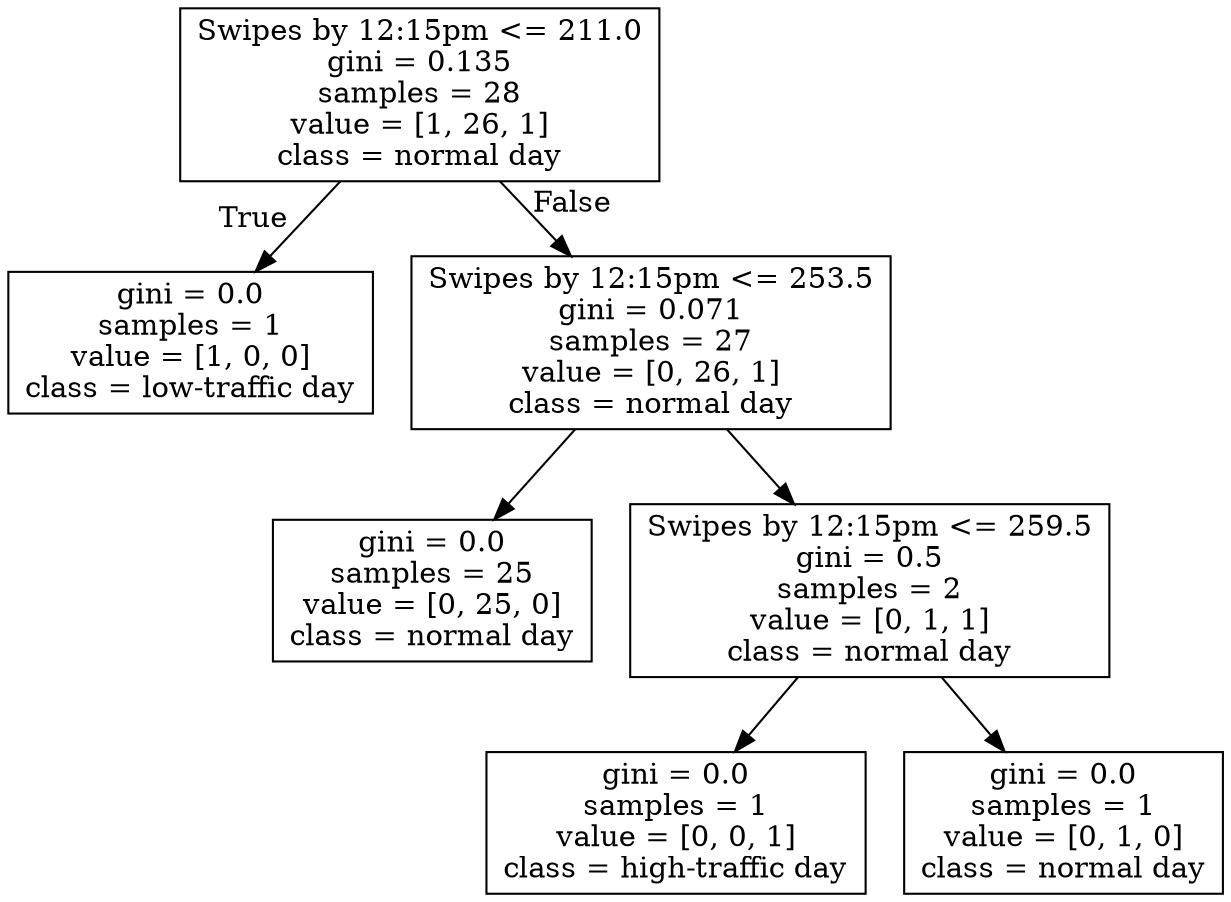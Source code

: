 digraph Tree {
node [shape=box] ;
0 [label="Swipes by 12:15pm <= 211.0\ngini = 0.135\nsamples = 28\nvalue = [1, 26, 1]\nclass = normal day"] ;
1 [label="gini = 0.0\nsamples = 1\nvalue = [1, 0, 0]\nclass = low-traffic day"] ;
0 -> 1 [labeldistance=2.5, labelangle=45, headlabel="True"] ;
2 [label="Swipes by 12:15pm <= 253.5\ngini = 0.071\nsamples = 27\nvalue = [0, 26, 1]\nclass = normal day"] ;
0 -> 2 [labeldistance=2.5, labelangle=-45, headlabel="False"] ;
3 [label="gini = 0.0\nsamples = 25\nvalue = [0, 25, 0]\nclass = normal day"] ;
2 -> 3 ;
4 [label="Swipes by 12:15pm <= 259.5\ngini = 0.5\nsamples = 2\nvalue = [0, 1, 1]\nclass = normal day"] ;
2 -> 4 ;
5 [label="gini = 0.0\nsamples = 1\nvalue = [0, 0, 1]\nclass = high-traffic day"] ;
4 -> 5 ;
6 [label="gini = 0.0\nsamples = 1\nvalue = [0, 1, 0]\nclass = normal day"] ;
4 -> 6 ;
}